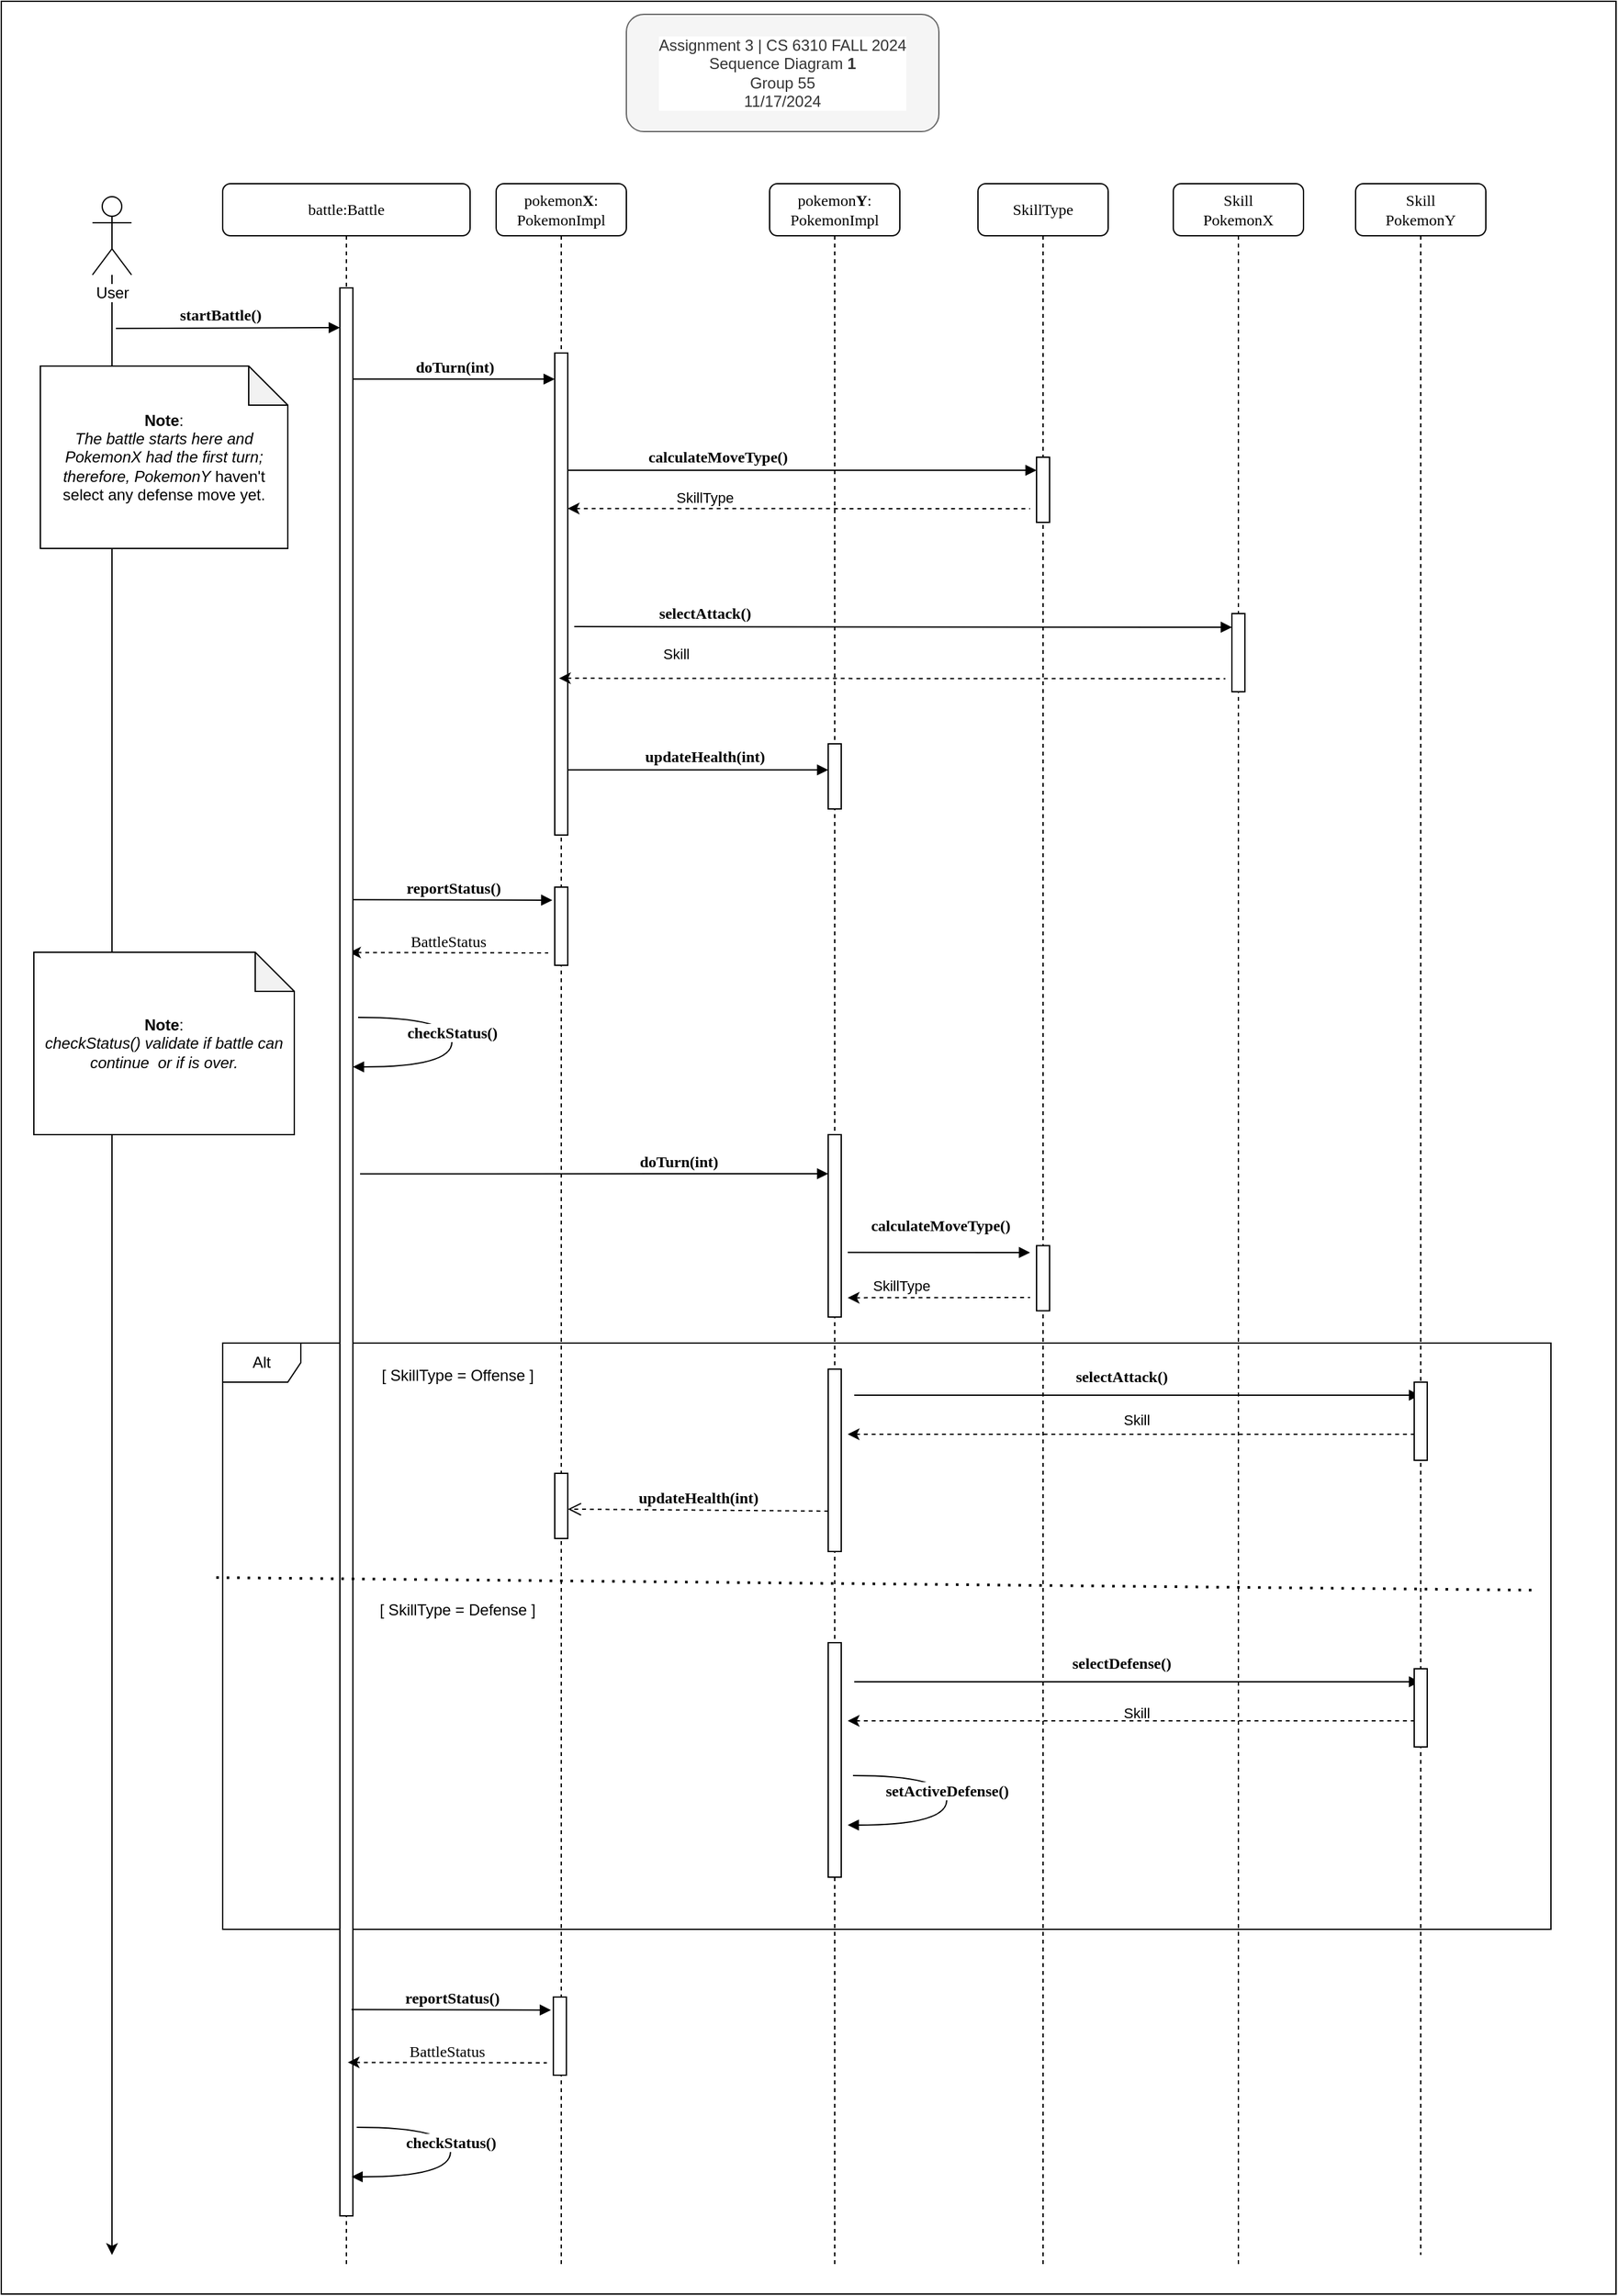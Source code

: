 <mxfile version="24.8.6">
  <diagram name="Page-1" id="rWDwzOvRxPvaUalWU3BS">
    <mxGraphModel dx="1432" dy="1890" grid="1" gridSize="10" guides="1" tooltips="1" connect="1" arrows="1" fold="1" page="1" pageScale="1" pageWidth="850" pageHeight="1100" background="#ffffff" math="0" shadow="0">
      <root>
        <mxCell id="0" />
        <mxCell id="1" parent="0" />
        <mxCell id="-8eSerMfTHxZQI7psXea-42" value="" style="rounded=0;whiteSpace=wrap;html=1;" parent="1" vertex="1">
          <mxGeometry x="240" y="-200" width="1240" height="1760" as="geometry" />
        </mxCell>
        <mxCell id="6OCbKNOqHDFEvS4rd-cn-2" value="pokemon&lt;b&gt;X&lt;/b&gt;: PokemonImpl" style="shape=umlLifeline;perimeter=lifelinePerimeter;whiteSpace=wrap;html=1;container=1;collapsible=0;recursiveResize=0;outlineConnect=0;rounded=1;shadow=0;comic=0;labelBackgroundColor=default;strokeWidth=1;fontFamily=Verdana;fontSize=12;align=center;movable=1;resizable=1;rotatable=1;deletable=1;editable=1;locked=0;connectable=1;" parent="1" vertex="1">
          <mxGeometry x="620" y="-60" width="100" height="1600" as="geometry" />
        </mxCell>
        <mxCell id="6OCbKNOqHDFEvS4rd-cn-29" value="" style="html=1;points=[];perimeter=orthogonalPerimeter;rounded=0;shadow=0;comic=0;labelBackgroundColor=default;strokeWidth=1;fontFamily=Verdana;fontSize=12;align=center;" parent="6OCbKNOqHDFEvS4rd-cn-2" vertex="1">
          <mxGeometry x="45" y="130" width="10" height="370" as="geometry" />
        </mxCell>
        <mxCell id="6OCbKNOqHDFEvS4rd-cn-30" value="" style="html=1;points=[];perimeter=orthogonalPerimeter;rounded=0;shadow=0;comic=0;labelBackgroundColor=default;strokeWidth=1;fontFamily=Verdana;fontSize=12;align=center;" parent="6OCbKNOqHDFEvS4rd-cn-2" vertex="1">
          <mxGeometry x="45" y="540" width="10" height="60" as="geometry" />
        </mxCell>
        <mxCell id="-8eSerMfTHxZQI7psXea-1" value="Alt" style="shape=umlFrame;whiteSpace=wrap;html=1;pointerEvents=0;" parent="6OCbKNOqHDFEvS4rd-cn-2" vertex="1">
          <mxGeometry x="-210" y="890" width="1020" height="450" as="geometry" />
        </mxCell>
        <mxCell id="6OCbKNOqHDFEvS4rd-cn-9" value="&lt;b&gt;doTurn(int)&lt;/b&gt;" style="html=1;verticalAlign=bottom;endArrow=block;labelBackgroundColor=default;fontFamily=Verdana;fontSize=12;edgeStyle=elbowEdgeStyle;elbow=vertical;" parent="6OCbKNOqHDFEvS4rd-cn-2" edge="1">
          <mxGeometry x="0.36" relative="1" as="geometry">
            <mxPoint x="-104.5" y="760.1" as="sourcePoint" />
            <mxPoint x="255" y="760.002" as="targetPoint" />
            <mxPoint as="offset" />
          </mxGeometry>
        </mxCell>
        <mxCell id="-8eSerMfTHxZQI7psXea-19" value="&lt;span style=&quot;color: rgb(0, 0, 0); font-family: Helvetica; font-size: 11px; font-style: normal; font-variant-ligatures: normal; font-variant-caps: normal; font-weight: 400; letter-spacing: normal; orphans: 2; text-align: center; text-indent: 0px; text-transform: none; widows: 2; word-spacing: 0px; -webkit-text-stroke-width: 0px; white-space: nowrap; background-color: rgb(255, 255, 255); text-decoration-thickness: initial; text-decoration-style: initial; text-decoration-color: initial; display: inline !important; float: none;&quot;&gt;Skill&lt;/span&gt;" style="text;whiteSpace=wrap;html=1;" parent="6OCbKNOqHDFEvS4rd-cn-2" vertex="1">
          <mxGeometry x="460" y="900" width="50" height="40" as="geometry" />
        </mxCell>
        <mxCell id="-8eSerMfTHxZQI7psXea-13" value="" style="html=1;points=[];perimeter=orthogonalPerimeter;rounded=0;shadow=0;comic=0;labelBackgroundColor=default;strokeWidth=1;fontFamily=Verdana;fontSize=12;align=center;" parent="6OCbKNOqHDFEvS4rd-cn-2" vertex="1">
          <mxGeometry x="45" y="990" width="10" height="50" as="geometry" />
        </mxCell>
        <mxCell id="-8eSerMfTHxZQI7psXea-18" value="&lt;b&gt;&lt;font style=&quot;font-size: 12px;&quot; face=&quot;Verdana&quot;&gt;updateHealth(int)&lt;/font&gt;&lt;/b&gt;" style="html=1;verticalAlign=bottom;endArrow=open;dashed=1;endSize=8;curved=0;rounded=0;entryX=1.011;entryY=0.549;entryDx=0;entryDy=0;entryPerimeter=0;" parent="6OCbKNOqHDFEvS4rd-cn-2" target="-8eSerMfTHxZQI7psXea-13" edge="1">
          <mxGeometry relative="1" as="geometry">
            <mxPoint x="255" y="1019" as="sourcePoint" />
            <mxPoint x="175" y="1019" as="targetPoint" />
          </mxGeometry>
        </mxCell>
        <mxCell id="-8eSerMfTHxZQI7psXea-12" value="" style="html=1;verticalAlign=bottom;endArrow=none;labelBackgroundColor=default;fontFamily=Verdana;fontSize=12;edgeStyle=elbowEdgeStyle;elbow=vertical;dashed=1;startArrow=classic;startFill=1;endFill=0;" parent="6OCbKNOqHDFEvS4rd-cn-2" edge="1">
          <mxGeometry x="-0.626" relative="1" as="geometry">
            <mxPoint x="269.996" y="960" as="sourcePoint" />
            <mxPoint x="709.5" y="959.579" as="targetPoint" />
            <mxPoint as="offset" />
          </mxGeometry>
        </mxCell>
        <mxCell id="-8eSerMfTHxZQI7psXea-9" value="&lt;meta charset=&quot;utf-8&quot;&gt;&lt;b style=&quot;forced-color-adjust: none; color: rgb(0, 0, 0); font-family: Verdana; font-size: 12px; font-style: normal; font-variant-ligatures: normal; font-variant-caps: normal; letter-spacing: normal; orphans: 2; text-align: center; text-indent: 0px; text-transform: none; widows: 2; word-spacing: 0px; -webkit-text-stroke-width: 0px; white-space: nowrap; background-color: rgb(255, 255, 255); text-decoration-thickness: initial; text-decoration-style: initial; text-decoration-color: initial;&quot;&gt;selectAttack()&lt;/b&gt;" style="html=1;verticalAlign=bottom;endArrow=block;labelBackgroundColor=default;fontFamily=Verdana;fontSize=12;edgeStyle=elbowEdgeStyle;elbow=vertical;" parent="6OCbKNOqHDFEvS4rd-cn-2" edge="1">
          <mxGeometry x="-0.056" y="5" relative="1" as="geometry">
            <mxPoint x="275" y="930" as="sourcePoint" />
            <mxPoint x="709.5" y="930.105" as="targetPoint" />
            <mxPoint as="offset" />
          </mxGeometry>
        </mxCell>
        <mxCell id="-8eSerMfTHxZQI7psXea-10" value="&lt;div&gt;&lt;br&gt;&lt;/div&gt;&lt;div&gt;&lt;br&gt;&lt;/div&gt;" style="edgeLabel;html=1;align=center;verticalAlign=middle;resizable=0;points=[];labelBackgroundColor=default;" parent="-8eSerMfTHxZQI7psXea-9" vertex="1" connectable="0">
          <mxGeometry x="-0.466" y="1" relative="1" as="geometry">
            <mxPoint x="19" y="-9" as="offset" />
          </mxGeometry>
        </mxCell>
        <mxCell id="-8eSerMfTHxZQI7psXea-33" value="&lt;b&gt;setActiveDefense()&lt;/b&gt;" style="html=1;verticalAlign=bottom;endArrow=block;labelBackgroundColor=default;fontFamily=Verdana;fontSize=12;elbow=vertical;edgeStyle=orthogonalEdgeStyle;curved=1;exitX=0.9;exitY=0.051;exitPerimeter=0;exitDx=0;exitDy=0;" parent="6OCbKNOqHDFEvS4rd-cn-2" edge="1">
          <mxGeometry relative="1" as="geometry">
            <mxPoint x="274" y="1222" as="sourcePoint" />
            <mxPoint x="270" y="1260" as="targetPoint" />
            <Array as="points">
              <mxPoint x="346" y="1222" />
              <mxPoint x="346" y="1260" />
            </Array>
          </mxGeometry>
        </mxCell>
        <mxCell id="-8eSerMfTHxZQI7psXea-34" value="&lt;span style=&quot;color: rgb(0, 0, 0); font-family: Helvetica; font-size: 11px; font-style: normal; font-variant-ligatures: normal; font-variant-caps: normal; font-weight: 400; letter-spacing: normal; orphans: 2; text-align: center; text-indent: 0px; text-transform: none; widows: 2; word-spacing: 0px; -webkit-text-stroke-width: 0px; white-space: nowrap; background-color: rgb(255, 255, 255); text-decoration-thickness: initial; text-decoration-style: initial; text-decoration-color: initial; display: inline !important; float: none;&quot;&gt;Skill&lt;/span&gt;" style="text;whiteSpace=wrap;html=1;" parent="6OCbKNOqHDFEvS4rd-cn-2" vertex="1">
          <mxGeometry x="480" y="935" width="30" height="20" as="geometry" />
        </mxCell>
        <mxCell id="-8eSerMfTHxZQI7psXea-35" value="&lt;span style=&quot;color: rgb(0, 0, 0); font-family: Helvetica; font-size: 11px; font-style: normal; font-variant-ligatures: normal; font-variant-caps: normal; font-weight: 400; letter-spacing: normal; orphans: 2; text-align: center; text-indent: 0px; text-transform: none; widows: 2; word-spacing: 0px; -webkit-text-stroke-width: 0px; white-space: nowrap; background-color: rgb(255, 255, 255); text-decoration-thickness: initial; text-decoration-style: initial; text-decoration-color: initial; display: inline !important; float: none;&quot;&gt;Skill&lt;/span&gt;" style="text;whiteSpace=wrap;html=1;" parent="6OCbKNOqHDFEvS4rd-cn-2" vertex="1">
          <mxGeometry x="480" y="1160" width="30" height="20" as="geometry" />
        </mxCell>
        <mxCell id="6OCbKNOqHDFEvS4rd-cn-3" value="pokemon&lt;b&gt;Y&lt;/b&gt;: PokemonImpl" style="shape=umlLifeline;perimeter=lifelinePerimeter;whiteSpace=wrap;html=1;container=0;collapsible=0;recursiveResize=0;outlineConnect=0;rounded=1;shadow=0;comic=0;labelBackgroundColor=default;strokeWidth=1;fontFamily=Verdana;fontSize=12;align=center;strokeColor=default;" parent="1" vertex="1">
          <mxGeometry x="830" y="-60" width="100" height="1600" as="geometry" />
        </mxCell>
        <mxCell id="6OCbKNOqHDFEvS4rd-cn-4" value="SkillType" style="shape=umlLifeline;perimeter=lifelinePerimeter;whiteSpace=wrap;html=1;container=0;collapsible=0;recursiveResize=0;outlineConnect=0;rounded=1;shadow=0;comic=0;labelBackgroundColor=default;strokeWidth=1;fontFamily=Verdana;fontSize=12;align=center;" parent="1" vertex="1">
          <mxGeometry x="990" y="-60" width="100" height="1600" as="geometry" />
        </mxCell>
        <mxCell id="6OCbKNOqHDFEvS4rd-cn-5" value="battle:Battle" style="shape=umlLifeline;perimeter=lifelinePerimeter;whiteSpace=wrap;html=1;container=0;collapsible=0;recursiveResize=0;outlineConnect=0;rounded=1;shadow=0;comic=0;labelBackgroundColor=default;strokeWidth=1;fontFamily=Verdana;fontSize=12;align=center;" parent="1" vertex="1">
          <mxGeometry x="410" y="-60" width="190" height="1600" as="geometry" />
        </mxCell>
        <mxCell id="6OCbKNOqHDFEvS4rd-cn-6" value="&lt;b&gt;doTurn(int)&lt;/b&gt;" style="html=1;verticalAlign=bottom;endArrow=block;entryX=0;entryY=0;labelBackgroundColor=default;fontFamily=Verdana;fontSize=12;edgeStyle=elbowEdgeStyle;elbow=vertical;" parent="1" edge="1">
          <mxGeometry x="-0.003" relative="1" as="geometry">
            <mxPoint x="510" y="90" as="sourcePoint" />
            <mxPoint x="665.0" y="90.0" as="targetPoint" />
            <mxPoint as="offset" />
          </mxGeometry>
        </mxCell>
        <mxCell id="6OCbKNOqHDFEvS4rd-cn-7" style="edgeStyle=orthogonalEdgeStyle;rounded=0;orthogonalLoop=1;jettySize=auto;html=1;labelBackgroundColor=default;" parent="1" source="6OCbKNOqHDFEvS4rd-cn-8" edge="1">
          <mxGeometry relative="1" as="geometry">
            <mxPoint x="325" y="1530" as="targetPoint" />
          </mxGeometry>
        </mxCell>
        <mxCell id="6OCbKNOqHDFEvS4rd-cn-8" value="User" style="shape=umlActor;verticalLabelPosition=bottom;verticalAlign=top;html=1;labelBackgroundColor=default;" parent="1" vertex="1">
          <mxGeometry x="310" y="-50" width="30" height="60" as="geometry" />
        </mxCell>
        <mxCell id="6OCbKNOqHDFEvS4rd-cn-12" value="&lt;span style=&quot;text-wrap: wrap;&quot;&gt;&lt;font style=&quot;font-size: 11px;&quot; face=&quot;Helvetica&quot;&gt;SkillType&lt;/font&gt;&lt;/span&gt;" style="html=1;verticalAlign=bottom;endArrow=none;labelBackgroundColor=default;fontFamily=Verdana;fontSize=12;edgeStyle=elbowEdgeStyle;elbow=vertical;dashed=1;startArrow=classic;startFill=1;endFill=0;" parent="1" edge="1">
          <mxGeometry x="-0.409" relative="1" as="geometry">
            <mxPoint x="674.996" y="189.35" as="sourcePoint" />
            <mxPoint x="1030" y="189.67" as="targetPoint" />
            <mxPoint as="offset" />
          </mxGeometry>
        </mxCell>
        <mxCell id="6OCbKNOqHDFEvS4rd-cn-13" value="" style="html=1;verticalAlign=bottom;endArrow=block;labelBackgroundColor=default;fontFamily=Verdana;fontSize=12;edgeStyle=elbowEdgeStyle;elbow=vertical;" parent="1" edge="1">
          <mxGeometry x="-0.423" relative="1" as="geometry">
            <mxPoint x="675" y="160" as="sourcePoint" />
            <mxPoint x="1035.0" y="160.161" as="targetPoint" />
            <mxPoint as="offset" />
          </mxGeometry>
        </mxCell>
        <mxCell id="6OCbKNOqHDFEvS4rd-cn-14" value="&lt;b&gt;&lt;font style=&quot;font-size: 12px;&quot; face=&quot;Verdana&quot;&gt;calculateMoveType()&lt;/font&gt;&lt;/b&gt;" style="edgeLabel;html=1;align=center;verticalAlign=middle;resizable=0;points=[];labelBackgroundColor=default;" parent="6OCbKNOqHDFEvS4rd-cn-13" vertex="1" connectable="0">
          <mxGeometry x="-0.466" y="1" relative="1" as="geometry">
            <mxPoint x="19" y="-9" as="offset" />
          </mxGeometry>
        </mxCell>
        <mxCell id="6OCbKNOqHDFEvS4rd-cn-15" value="" style="html=1;points=[];perimeter=orthogonalPerimeter;rounded=0;shadow=0;comic=0;labelBackgroundColor=default;strokeWidth=1;fontFamily=Verdana;fontSize=12;align=center;" parent="1" vertex="1">
          <mxGeometry x="1035" y="150" width="10" height="50" as="geometry" />
        </mxCell>
        <mxCell id="6OCbKNOqHDFEvS4rd-cn-17" value="&lt;b&gt;checkStatus()&lt;/b&gt;" style="html=1;verticalAlign=bottom;endArrow=block;labelBackgroundColor=default;fontFamily=Verdana;fontSize=12;elbow=vertical;edgeStyle=orthogonalEdgeStyle;curved=1;exitX=0.9;exitY=0.051;exitPerimeter=0;exitDx=0;exitDy=0;" parent="1" edge="1">
          <mxGeometry relative="1" as="geometry">
            <mxPoint x="514" y="580" as="sourcePoint" />
            <mxPoint x="510" y="618" as="targetPoint" />
            <Array as="points">
              <mxPoint x="586" y="580" />
              <mxPoint x="586" y="618" />
            </Array>
          </mxGeometry>
        </mxCell>
        <mxCell id="6OCbKNOqHDFEvS4rd-cn-31" value="BattleStatus" style="html=1;verticalAlign=bottom;endArrow=none;labelBackgroundColor=default;fontFamily=Verdana;fontSize=12;edgeStyle=elbowEdgeStyle;elbow=vertical;exitX=0.5;exitY=0.304;exitDx=0;exitDy=0;exitPerimeter=0;dashed=1;startArrow=classic;startFill=1;endFill=0;entryX=-0.214;entryY=0.836;entryDx=0;entryDy=0;entryPerimeter=0;" parent="1" edge="1">
          <mxGeometry relative="1" as="geometry">
            <mxPoint x="507.14" y="530.17" as="sourcePoint" />
            <mxPoint x="660.0" y="530.33" as="targetPoint" />
          </mxGeometry>
        </mxCell>
        <mxCell id="6OCbKNOqHDFEvS4rd-cn-32" value="&lt;b&gt;reportStatus()&lt;/b&gt;" style="html=1;verticalAlign=bottom;endArrow=block;labelBackgroundColor=default;fontFamily=Verdana;fontSize=12;edgeStyle=elbowEdgeStyle;elbow=vertical;entryX=-0.186;entryY=0.171;entryDx=0;entryDy=0;entryPerimeter=0;" parent="1" edge="1">
          <mxGeometry relative="1" as="geometry">
            <mxPoint x="510" y="489.66" as="sourcePoint" />
            <mxPoint x="663.14" y="489.92" as="targetPoint" />
          </mxGeometry>
        </mxCell>
        <mxCell id="6OCbKNOqHDFEvS4rd-cn-34" value="" style="html=1;points=[];perimeter=orthogonalPerimeter;rounded=0;shadow=0;comic=0;labelBackgroundColor=default;strokeWidth=1;fontFamily=Verdana;fontSize=12;align=center;" parent="1" vertex="1">
          <mxGeometry x="500" y="20" width="10" height="1480" as="geometry" />
        </mxCell>
        <mxCell id="6OCbKNOqHDFEvS4rd-cn-36" value="" style="html=1;points=[];perimeter=orthogonalPerimeter;rounded=0;shadow=0;comic=0;labelBackgroundColor=default;strokeWidth=1;fontFamily=Verdana;fontSize=12;align=center;" parent="1" vertex="1">
          <mxGeometry x="875" y="670" width="10" height="140" as="geometry" />
        </mxCell>
        <mxCell id="6OCbKNOqHDFEvS4rd-cn-45" value="Assignment 3 | CS 6310 FALL 2024&lt;div&gt;Sequence Diagram &lt;b&gt;1&lt;/b&gt;&lt;/div&gt;&lt;div&gt;Group 55&lt;/div&gt;&lt;div&gt;11/17/2024&lt;/div&gt;" style="rounded=1;whiteSpace=wrap;html=1;fillColor=#f5f5f5;fontColor=#333333;strokeColor=#666666;labelBackgroundColor=default;" parent="1" vertex="1">
          <mxGeometry x="720" y="-190" width="240" height="90" as="geometry" />
        </mxCell>
        <mxCell id="6OCbKNOqHDFEvS4rd-cn-47" value="&lt;b&gt;Note&lt;/b&gt;:&lt;div&gt;&lt;i&gt;The battle starts here and PokemonX had the first turn; therefore, PokemonY&amp;nbsp;&lt;/i&gt;haven&#39;t select any defense move yet.&lt;/div&gt;" style="shape=note;whiteSpace=wrap;html=1;backgroundOutline=1;darkOpacity=0.05;" parent="1" vertex="1">
          <mxGeometry x="270" y="80" width="190" height="140" as="geometry" />
        </mxCell>
        <mxCell id="6OCbKNOqHDFEvS4rd-cn-52" value="" style="html=1;verticalAlign=bottom;endArrow=block;labelBackgroundColor=default;fontFamily=Verdana;fontSize=12;edgeStyle=elbowEdgeStyle;elbow=vertical;" parent="1" edge="1">
          <mxGeometry x="-0.423" relative="1" as="geometry">
            <mxPoint x="510" y="40.323" as="sourcePoint" />
            <mxPoint x="510" y="40" as="targetPoint" />
            <mxPoint as="offset" />
          </mxGeometry>
        </mxCell>
        <mxCell id="6OCbKNOqHDFEvS4rd-cn-59" value="" style="html=1;verticalAlign=bottom;endArrow=block;labelBackgroundColor=default;fontFamily=Verdana;fontSize=12;edgeStyle=elbowEdgeStyle;elbow=vertical;entryX=-0.271;entryY=0.181;entryDx=0;entryDy=0;entryPerimeter=0;" parent="1" edge="1">
          <mxGeometry x="-0.423" relative="1" as="geometry">
            <mxPoint x="328" y="51.16" as="sourcePoint" />
            <mxPoint x="500" y="50" as="targetPoint" />
            <mxPoint as="offset" />
          </mxGeometry>
        </mxCell>
        <mxCell id="6OCbKNOqHDFEvS4rd-cn-60" value="&lt;b&gt;&lt;font style=&quot;font-size: 12px;&quot; face=&quot;Verdana&quot;&gt;startBattle()&lt;/font&gt;&lt;/b&gt;" style="edgeLabel;html=1;align=center;verticalAlign=middle;resizable=0;points=[];labelBackgroundColor=default;" parent="6OCbKNOqHDFEvS4rd-cn-59" vertex="1" connectable="0">
          <mxGeometry x="-0.466" y="1" relative="1" as="geometry">
            <mxPoint x="34" y="-9" as="offset" />
          </mxGeometry>
        </mxCell>
        <mxCell id="6OCbKNOqHDFEvS4rd-cn-67" value="Skill&lt;div&gt;PokemonX&lt;/div&gt;" style="shape=umlLifeline;perimeter=lifelinePerimeter;whiteSpace=wrap;html=1;container=0;collapsible=0;recursiveResize=0;outlineConnect=0;rounded=1;shadow=0;comic=0;labelBackgroundColor=default;strokeWidth=1;fontFamily=Verdana;fontSize=12;align=center;" parent="1" vertex="1">
          <mxGeometry x="1140" y="-60" width="100" height="1600" as="geometry" />
        </mxCell>
        <mxCell id="6OCbKNOqHDFEvS4rd-cn-68" value="Skill&lt;div&gt;PokemonY&lt;/div&gt;" style="shape=umlLifeline;perimeter=lifelinePerimeter;whiteSpace=wrap;html=1;container=0;collapsible=0;recursiveResize=0;outlineConnect=0;rounded=1;shadow=0;comic=0;labelBackgroundColor=default;strokeWidth=1;fontFamily=Verdana;fontSize=12;align=center;" parent="1" vertex="1">
          <mxGeometry x="1280" y="-60" width="100" height="1590" as="geometry" />
        </mxCell>
        <mxCell id="6OCbKNOqHDFEvS4rd-cn-69" value="" style="html=1;points=[];perimeter=orthogonalPerimeter;rounded=0;shadow=0;comic=0;labelBackgroundColor=default;strokeWidth=1;fontFamily=Verdana;fontSize=12;align=center;" parent="1" vertex="1">
          <mxGeometry x="1185" y="270" width="10" height="60" as="geometry" />
        </mxCell>
        <mxCell id="6OCbKNOqHDFEvS4rd-cn-74" value="&lt;b style=&quot;font-family: Verdana; font-size: 12px;&quot;&gt;selectAttack()&lt;/b&gt;" style="edgeLabel;html=1;align=center;verticalAlign=middle;resizable=0;points=[];labelBackgroundColor=default;" parent="1" vertex="1" connectable="0">
          <mxGeometry x="779.996" y="270.003" as="geometry" />
        </mxCell>
        <mxCell id="6OCbKNOqHDFEvS4rd-cn-75" value="" style="html=1;verticalAlign=bottom;endArrow=block;labelBackgroundColor=default;fontFamily=Verdana;fontSize=12;edgeStyle=elbowEdgeStyle;elbow=vertical;" parent="1" edge="1">
          <mxGeometry x="-0.423" relative="1" as="geometry">
            <mxPoint x="680" y="280" as="sourcePoint" />
            <mxPoint x="1185" y="281" as="targetPoint" />
            <mxPoint as="offset" />
          </mxGeometry>
        </mxCell>
        <mxCell id="6OCbKNOqHDFEvS4rd-cn-76" value="&lt;div&gt;&lt;br&gt;&lt;/div&gt;&lt;div&gt;&lt;br&gt;&lt;/div&gt;" style="edgeLabel;html=1;align=center;verticalAlign=middle;resizable=0;points=[];labelBackgroundColor=default;" parent="6OCbKNOqHDFEvS4rd-cn-75" vertex="1" connectable="0">
          <mxGeometry x="-0.466" y="1" relative="1" as="geometry">
            <mxPoint x="19" y="-9" as="offset" />
          </mxGeometry>
        </mxCell>
        <mxCell id="6OCbKNOqHDFEvS4rd-cn-77" value="&lt;span style=&quot;font-family: Helvetica; font-size: 11px;&quot;&gt;Skill&lt;/span&gt;" style="html=1;verticalAlign=bottom;endArrow=none;labelBackgroundColor=default;fontFamily=Verdana;fontSize=12;edgeStyle=elbowEdgeStyle;elbow=vertical;dashed=1;startArrow=classic;startFill=1;endFill=0;" parent="1" edge="1">
          <mxGeometry x="-0.646" y="10" relative="1" as="geometry">
            <mxPoint x="668.278" y="319.667" as="sourcePoint" />
            <mxPoint x="1180" y="320" as="targetPoint" />
            <mxPoint as="offset" />
          </mxGeometry>
        </mxCell>
        <mxCell id="6OCbKNOqHDFEvS4rd-cn-78" value="" style="html=1;verticalAlign=bottom;endArrow=block;labelBackgroundColor=default;fontFamily=Verdana;fontSize=12;edgeStyle=elbowEdgeStyle;elbow=vertical;" parent="1" edge="1">
          <mxGeometry x="-0.423" relative="1" as="geometry">
            <mxPoint x="675" y="390" as="sourcePoint" />
            <mxPoint x="875.0" y="390.323" as="targetPoint" />
            <mxPoint as="offset" />
          </mxGeometry>
        </mxCell>
        <mxCell id="6OCbKNOqHDFEvS4rd-cn-79" value="&lt;b&gt;&lt;font style=&quot;font-size: 12px;&quot; face=&quot;Verdana&quot;&gt;updateHealth(int)&lt;/font&gt;&lt;/b&gt;" style="edgeLabel;html=1;align=center;verticalAlign=middle;resizable=0;points=[];labelBackgroundColor=default;" parent="6OCbKNOqHDFEvS4rd-cn-78" vertex="1" connectable="0">
          <mxGeometry x="-0.309" y="3" relative="1" as="geometry">
            <mxPoint x="36" y="-7" as="offset" />
          </mxGeometry>
        </mxCell>
        <mxCell id="6OCbKNOqHDFEvS4rd-cn-38" value="" style="html=1;points=[];perimeter=orthogonalPerimeter;rounded=0;shadow=0;comic=0;labelBackgroundColor=default;strokeWidth=1;fontFamily=Verdana;fontSize=12;align=center;" parent="1" vertex="1">
          <mxGeometry x="875" y="370" width="10" height="50" as="geometry" />
        </mxCell>
        <mxCell id="6OCbKNOqHDFEvS4rd-cn-83" value="&lt;b&gt;Note&lt;/b&gt;:&lt;div&gt;&lt;i&gt;checkStatus() validate if battle can continue&amp;nbsp; or if is over.&lt;/i&gt;&lt;/div&gt;" style="shape=note;whiteSpace=wrap;html=1;backgroundOutline=1;darkOpacity=0.05;" parent="1" vertex="1">
          <mxGeometry x="265" y="530" width="200" height="140" as="geometry" />
        </mxCell>
        <mxCell id="-8eSerMfTHxZQI7psXea-3" value="" style="html=1;points=[];perimeter=orthogonalPerimeter;rounded=0;shadow=0;comic=0;labelBackgroundColor=default;strokeWidth=1;fontFamily=Verdana;fontSize=12;align=center;" parent="1" vertex="1">
          <mxGeometry x="1035" y="755.21" width="10" height="50" as="geometry" />
        </mxCell>
        <mxCell id="-8eSerMfTHxZQI7psXea-7" value="&lt;span style=&quot;text-wrap: wrap;&quot;&gt;&lt;font style=&quot;font-size: 11px;&quot; face=&quot;Helvetica&quot;&gt;SkillType&lt;/font&gt;&lt;/span&gt;" style="html=1;verticalAlign=bottom;endArrow=none;labelBackgroundColor=default;fontFamily=Verdana;fontSize=12;edgeStyle=elbowEdgeStyle;elbow=vertical;dashed=1;startArrow=classic;startFill=1;endFill=0;" parent="1" edge="1">
          <mxGeometry x="-0.409" relative="1" as="geometry">
            <mxPoint x="889.996" y="795.21" as="sourcePoint" />
            <mxPoint x="1030" y="795.21" as="targetPoint" />
            <mxPoint as="offset" />
          </mxGeometry>
        </mxCell>
        <mxCell id="-8eSerMfTHxZQI7psXea-5" value="" style="html=1;verticalAlign=bottom;endArrow=block;labelBackgroundColor=default;fontFamily=Verdana;fontSize=12;edgeStyle=elbowEdgeStyle;elbow=vertical;" parent="1" edge="1">
          <mxGeometry x="-0.423" relative="1" as="geometry">
            <mxPoint x="890" y="760.42" as="sourcePoint" />
            <mxPoint x="1030" y="760.42" as="targetPoint" />
            <mxPoint as="offset" />
          </mxGeometry>
        </mxCell>
        <mxCell id="-8eSerMfTHxZQI7psXea-6" value="&lt;b&gt;&lt;font style=&quot;font-size: 12px;&quot; face=&quot;Verdana&quot;&gt;calculateMoveType()&lt;/font&gt;&lt;/b&gt;" style="edgeLabel;html=1;align=center;verticalAlign=middle;resizable=0;points=[];labelBackgroundColor=default;" parent="-8eSerMfTHxZQI7psXea-5" vertex="1" connectable="0">
          <mxGeometry x="-0.466" y="1" relative="1" as="geometry">
            <mxPoint x="33" y="-20" as="offset" />
          </mxGeometry>
        </mxCell>
        <mxCell id="-8eSerMfTHxZQI7psXea-2" value="" style="endArrow=none;dashed=1;html=1;dashPattern=1 3;strokeWidth=2;rounded=0;exitX=0.004;exitY=0.495;exitDx=0;exitDy=0;exitPerimeter=0;entryX=0.999;entryY=0.514;entryDx=0;entryDy=0;entryPerimeter=0;" parent="1" edge="1">
          <mxGeometry width="50" height="50" relative="1" as="geometry">
            <mxPoint x="405.1" y="1010" as="sourcePoint" />
            <mxPoint x="1420.0" y="1019.69" as="targetPoint" />
          </mxGeometry>
        </mxCell>
        <mxCell id="-8eSerMfTHxZQI7psXea-20" value="" style="html=1;points=[];perimeter=orthogonalPerimeter;rounded=0;shadow=0;comic=0;labelBackgroundColor=default;strokeWidth=1;fontFamily=Verdana;fontSize=12;align=center;" parent="1" vertex="1">
          <mxGeometry x="1325" y="860" width="10" height="60" as="geometry" />
        </mxCell>
        <mxCell id="-8eSerMfTHxZQI7psXea-23" value="" style="html=1;points=[];perimeter=orthogonalPerimeter;rounded=0;shadow=0;comic=0;labelBackgroundColor=default;strokeWidth=1;fontFamily=Verdana;fontSize=12;align=center;" parent="1" vertex="1">
          <mxGeometry x="875" y="1060" width="10" height="180" as="geometry" />
        </mxCell>
        <mxCell id="-8eSerMfTHxZQI7psXea-24" value="" style="html=1;points=[];perimeter=orthogonalPerimeter;rounded=0;shadow=0;comic=0;labelBackgroundColor=default;strokeWidth=1;fontFamily=Verdana;fontSize=12;align=center;" parent="1" vertex="1">
          <mxGeometry x="875" y="850" width="10" height="140" as="geometry" />
        </mxCell>
        <mxCell id="-8eSerMfTHxZQI7psXea-26" value="" style="html=1;verticalAlign=bottom;endArrow=none;labelBackgroundColor=default;fontFamily=Verdana;fontSize=12;edgeStyle=elbowEdgeStyle;elbow=vertical;dashed=1;startArrow=classic;startFill=1;endFill=0;" parent="1" edge="1">
          <mxGeometry x="-0.626" relative="1" as="geometry">
            <mxPoint x="889.996" y="1120" as="sourcePoint" />
            <mxPoint x="1329.5" y="1119.579" as="targetPoint" />
            <mxPoint as="offset" />
          </mxGeometry>
        </mxCell>
        <mxCell id="-8eSerMfTHxZQI7psXea-27" value="&lt;b style=&quot;forced-color-adjust: none; color: rgb(0, 0, 0); font-family: Verdana; font-size: 12px; font-style: normal; font-variant-ligatures: normal; font-variant-caps: normal; letter-spacing: normal; orphans: 2; text-align: center; text-indent: 0px; text-transform: none; widows: 2; word-spacing: 0px; -webkit-text-stroke-width: 0px; white-space: nowrap; background-color: rgb(255, 255, 255); text-decoration-thickness: initial; text-decoration-style: initial; text-decoration-color: initial;&quot;&gt;selectDefense()&lt;/b&gt;" style="html=1;verticalAlign=bottom;endArrow=block;labelBackgroundColor=default;fontFamily=Verdana;fontSize=12;edgeStyle=elbowEdgeStyle;elbow=vertical;" parent="1" edge="1">
          <mxGeometry x="-0.056" y="5" relative="1" as="geometry">
            <mxPoint x="895" y="1090" as="sourcePoint" />
            <mxPoint x="1329.5" y="1090.105" as="targetPoint" />
            <mxPoint as="offset" />
          </mxGeometry>
        </mxCell>
        <mxCell id="-8eSerMfTHxZQI7psXea-28" value="&lt;div&gt;&lt;br&gt;&lt;/div&gt;&lt;div&gt;&lt;br&gt;&lt;/div&gt;" style="edgeLabel;html=1;align=center;verticalAlign=middle;resizable=0;points=[];labelBackgroundColor=default;" parent="-8eSerMfTHxZQI7psXea-27" vertex="1" connectable="0">
          <mxGeometry x="-0.466" y="1" relative="1" as="geometry">
            <mxPoint x="19" y="-9" as="offset" />
          </mxGeometry>
        </mxCell>
        <mxCell id="-8eSerMfTHxZQI7psXea-29" value="" style="html=1;points=[];perimeter=orthogonalPerimeter;rounded=0;shadow=0;comic=0;labelBackgroundColor=default;strokeWidth=1;fontFamily=Verdana;fontSize=12;align=center;" parent="1" vertex="1">
          <mxGeometry x="1325" y="1080" width="10" height="60" as="geometry" />
        </mxCell>
        <mxCell id="-8eSerMfTHxZQI7psXea-21" value="[ SkillType = Offense ]" style="text;html=1;align=center;verticalAlign=middle;resizable=1;points=[];autosize=1;strokeColor=none;fillColor=none;labelBackgroundColor=default;movable=1;rotatable=1;deletable=1;editable=1;locked=0;connectable=1;" parent="1" vertex="1">
          <mxGeometry x="520" y="840" width="140" height="30" as="geometry" />
        </mxCell>
        <mxCell id="-8eSerMfTHxZQI7psXea-22" value="[ SkillType = Defense ]" style="text;html=1;align=center;verticalAlign=middle;resizable=0;points=[];autosize=1;strokeColor=none;fillColor=none;labelBackgroundColor=default;" parent="1" vertex="1">
          <mxGeometry x="520" y="1020" width="140" height="30" as="geometry" />
        </mxCell>
        <mxCell id="-8eSerMfTHxZQI7psXea-38" value="" style="html=1;points=[];perimeter=orthogonalPerimeter;rounded=0;shadow=0;comic=0;labelBackgroundColor=default;strokeWidth=1;fontFamily=Verdana;fontSize=12;align=center;" parent="1" vertex="1">
          <mxGeometry x="663.93" y="1332" width="10" height="60" as="geometry" />
        </mxCell>
        <mxCell id="-8eSerMfTHxZQI7psXea-39" value="&lt;b&gt;checkStatus()&lt;/b&gt;" style="html=1;verticalAlign=bottom;endArrow=block;labelBackgroundColor=default;fontFamily=Verdana;fontSize=12;elbow=vertical;edgeStyle=orthogonalEdgeStyle;curved=1;exitX=0.9;exitY=0.051;exitPerimeter=0;exitDx=0;exitDy=0;" parent="1" edge="1">
          <mxGeometry relative="1" as="geometry">
            <mxPoint x="512.93" y="1432" as="sourcePoint" />
            <mxPoint x="508.93" y="1470" as="targetPoint" />
            <Array as="points">
              <mxPoint x="584.93" y="1432" />
              <mxPoint x="584.93" y="1470" />
            </Array>
          </mxGeometry>
        </mxCell>
        <mxCell id="-8eSerMfTHxZQI7psXea-40" value="BattleStatus" style="html=1;verticalAlign=bottom;endArrow=none;labelBackgroundColor=default;fontFamily=Verdana;fontSize=12;edgeStyle=elbowEdgeStyle;elbow=vertical;exitX=0.5;exitY=0.304;exitDx=0;exitDy=0;exitPerimeter=0;dashed=1;startArrow=classic;startFill=1;endFill=0;entryX=-0.214;entryY=0.836;entryDx=0;entryDy=0;entryPerimeter=0;" parent="1" edge="1">
          <mxGeometry relative="1" as="geometry">
            <mxPoint x="506.07" y="1382.17" as="sourcePoint" />
            <mxPoint x="658.93" y="1382.33" as="targetPoint" />
          </mxGeometry>
        </mxCell>
        <mxCell id="-8eSerMfTHxZQI7psXea-41" value="&lt;b&gt;reportStatus()&lt;/b&gt;" style="html=1;verticalAlign=bottom;endArrow=block;labelBackgroundColor=default;fontFamily=Verdana;fontSize=12;edgeStyle=elbowEdgeStyle;elbow=vertical;entryX=-0.186;entryY=0.171;entryDx=0;entryDy=0;entryPerimeter=0;" parent="1" edge="1">
          <mxGeometry relative="1" as="geometry">
            <mxPoint x="508.93" y="1341.66" as="sourcePoint" />
            <mxPoint x="662.07" y="1341.92" as="targetPoint" />
          </mxGeometry>
        </mxCell>
      </root>
    </mxGraphModel>
  </diagram>
</mxfile>
